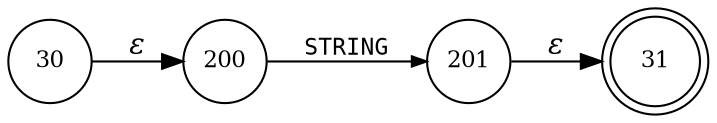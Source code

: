 digraph ATN {
rankdir=LR;
s31[fontsize=11, label="31", shape=doublecircle, fixedsize=true, width=.6];
s200[fontsize=11,label="200", shape=circle, fixedsize=true, width=.55, peripheries=1];
s201[fontsize=11,label="201", shape=circle, fixedsize=true, width=.55, peripheries=1];
s30[fontsize=11,label="30", shape=circle, fixedsize=true, width=.55, peripheries=1];
s30 -> s200 [fontname="Times-Italic", label="&epsilon;"];
s200 -> s201 [fontsize=11, fontname="Courier", arrowsize=.7, label = "STRING", arrowhead = normal];
s201 -> s31 [fontname="Times-Italic", label="&epsilon;"];
}